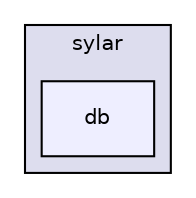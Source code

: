 digraph "sylar/db" {
  compound=true
  node [ fontsize="10", fontname="Helvetica"];
  edge [ labelfontsize="10", labelfontname="Helvetica"];
  subgraph clusterdir_85140288eee94f6c1dbd59c496fa876b {
    graph [ bgcolor="#ddddee", pencolor="black", label="sylar" fontname="Helvetica", fontsize="10", URL="dir_85140288eee94f6c1dbd59c496fa876b.html"]
  dir_e90341037f5a9ae22e89e5ac06c7e14d [shape=box, label="db", style="filled", fillcolor="#eeeeff", pencolor="black", URL="dir_e90341037f5a9ae22e89e5ac06c7e14d.html"];
  }
}
